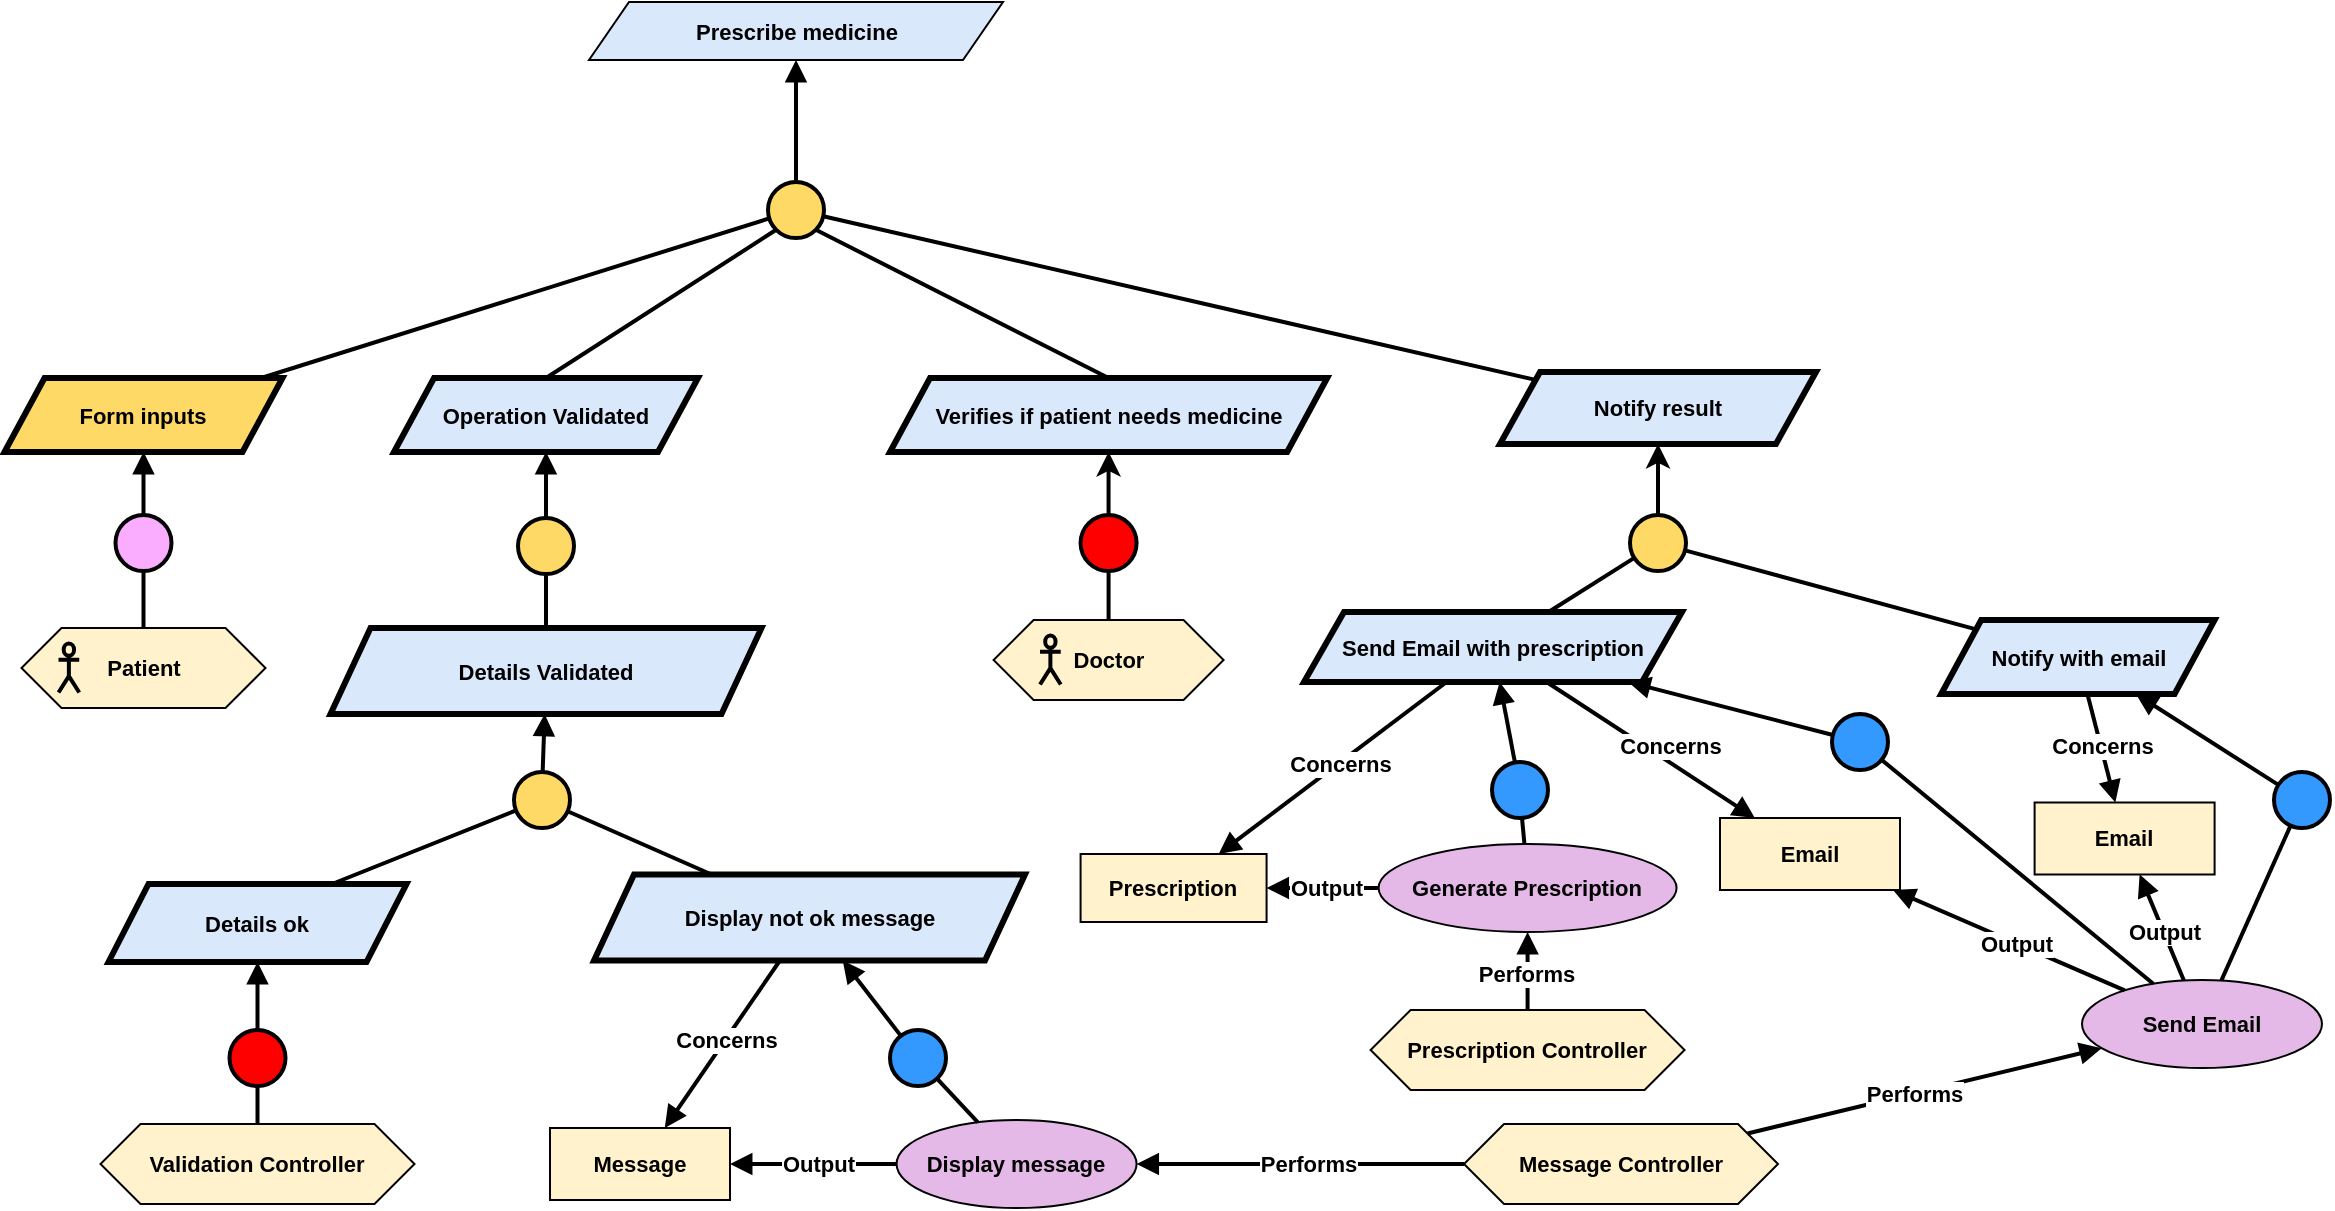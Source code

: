 <mxfile version="24.2.7" type="github">
  <diagram name="Page-1" id="mz4_vveC861On1MgIZYT">
    <mxGraphModel dx="2634" dy="738" grid="0" gridSize="10" guides="1" tooltips="1" connect="1" arrows="1" fold="1" page="0" pageScale="1" pageWidth="827" pageHeight="1169" math="0" shadow="0">
      <root>
        <mxCell id="0" />
        <mxCell id="1" parent="0" />
        <mxCell id="NAf_71bBDKMUJ81Nebbl-1" value="&lt;b&gt;Prescribe medicine&lt;/b&gt;" style="shape=parallelogram;perimeter=parallelogramPerimeter;whiteSpace=wrap;html=1;fixedSize=1;fillColor=#dae8fc;strokeColor=#000000;fontFamily=Helvetica;fontSize=11;fontColor=default;labelBackgroundColor=none;" parent="1" vertex="1">
          <mxGeometry x="-721.5" y="397" width="207" height="29" as="geometry" />
        </mxCell>
        <mxCell id="NAf_71bBDKMUJ81Nebbl-4" value="&lt;b&gt;Form inputs&lt;/b&gt;" style="shape=parallelogram;perimeter=parallelogramPerimeter;whiteSpace=wrap;html=1;fixedSize=1;fillColor=#FFD966;strokeColor=#000000;strokeWidth=3;fontFamily=Helvetica;fontSize=11;fontColor=default;labelBackgroundColor=none;" parent="1" vertex="1">
          <mxGeometry x="-1013.75" y="585" width="139" height="37" as="geometry" />
        </mxCell>
        <mxCell id="NAf_71bBDKMUJ81Nebbl-5" value="&lt;b&gt;Patient&lt;/b&gt;" style="shape=hexagon;perimeter=hexagonPerimeter2;whiteSpace=wrap;html=1;fixedSize=1;fillColor=#FFF2CC;fontFamily=Helvetica;fontSize=11;fontColor=default;labelBackgroundColor=none;" parent="1" vertex="1">
          <mxGeometry x="-1005.25" y="710" width="122" height="40" as="geometry" />
        </mxCell>
        <mxCell id="NAf_71bBDKMUJ81Nebbl-6" value="" style="shape=umlActor;verticalLabelPosition=bottom;verticalAlign=top;html=1;outlineConnect=0;fillColor=none;strokeWidth=2;fontFamily=Helvetica;fontSize=11;fontColor=default;labelBackgroundColor=default;" parent="1" vertex="1">
          <mxGeometry x="-986.747" y="717.75" width="10.373" height="24.5" as="geometry" />
        </mxCell>
        <mxCell id="NAf_71bBDKMUJ81Nebbl-11" value="" style="ellipse;whiteSpace=wrap;html=1;aspect=fixed;fillColor=#FFD966;strokeWidth=2;" parent="1" vertex="1">
          <mxGeometry x="-632" y="487" width="28" height="28" as="geometry" />
        </mxCell>
        <mxCell id="NAf_71bBDKMUJ81Nebbl-12" value="" style="endArrow=block;html=1;rounded=0;endFill=1;strokeWidth=2;" parent="1" source="NAf_71bBDKMUJ81Nebbl-11" target="NAf_71bBDKMUJ81Nebbl-1" edge="1">
          <mxGeometry width="50" height="50" relative="1" as="geometry">
            <mxPoint x="-573.095" y="520.972" as="sourcePoint" />
            <mxPoint x="-609.001" y="392" as="targetPoint" />
          </mxGeometry>
        </mxCell>
        <mxCell id="NAf_71bBDKMUJ81Nebbl-13" value="" style="endArrow=none;html=1;rounded=0;strokeWidth=2;" parent="1" source="NAf_71bBDKMUJ81Nebbl-4" target="NAf_71bBDKMUJ81Nebbl-11" edge="1">
          <mxGeometry width="50" height="50" relative="1" as="geometry">
            <mxPoint x="-574.09" y="583" as="sourcePoint" />
            <mxPoint x="-549.09" y="519" as="targetPoint" />
          </mxGeometry>
        </mxCell>
        <mxCell id="NAf_71bBDKMUJ81Nebbl-14" value="" style="ellipse;whiteSpace=wrap;html=1;aspect=fixed;fillColor=#FAADFF;strokeWidth=2;fontFamily=Helvetica;fontSize=11;fontColor=default;labelBackgroundColor=default;" parent="1" vertex="1">
          <mxGeometry x="-958.25" y="653.5" width="28" height="28" as="geometry" />
        </mxCell>
        <mxCell id="NAf_71bBDKMUJ81Nebbl-15" value="" style="endArrow=block;html=1;rounded=0;endFill=1;strokeWidth=2;strokeColor=default;align=center;verticalAlign=middle;fontFamily=Helvetica;fontSize=11;fontColor=default;labelBackgroundColor=default;" parent="1" source="NAf_71bBDKMUJ81Nebbl-14" target="NAf_71bBDKMUJ81Nebbl-4" edge="1">
          <mxGeometry width="50" height="50" relative="1" as="geometry">
            <mxPoint x="-841.005" y="558.222" as="sourcePoint" />
            <mxPoint x="-845" y="513.25" as="targetPoint" />
          </mxGeometry>
        </mxCell>
        <mxCell id="NAf_71bBDKMUJ81Nebbl-16" value="" style="endArrow=none;html=1;rounded=0;strokeWidth=2;strokeColor=default;align=center;verticalAlign=middle;fontFamily=Helvetica;fontSize=11;fontColor=default;labelBackgroundColor=default;" parent="1" source="NAf_71bBDKMUJ81Nebbl-5" target="NAf_71bBDKMUJ81Nebbl-14" edge="1">
          <mxGeometry width="50" height="50" relative="1" as="geometry">
            <mxPoint x="-758.25" y="602.5" as="sourcePoint" />
            <mxPoint x="-733.25" y="538.5" as="targetPoint" />
          </mxGeometry>
        </mxCell>
        <mxCell id="Y2q3cdXpg3gYS_F4CGY1-3" value="" style="ellipse;whiteSpace=wrap;html=1;aspect=fixed;fillColor=#FF0000;strokeWidth=2;fontFamily=Helvetica;fontSize=11;fontColor=default;labelBackgroundColor=default;" parent="1" vertex="1">
          <mxGeometry x="-475.71" y="653.5" width="28" height="28" as="geometry" />
        </mxCell>
        <mxCell id="Y2q3cdXpg3gYS_F4CGY1-4" value="" style="endArrow=none;html=1;rounded=0;strokeWidth=2;strokeColor=default;align=center;verticalAlign=middle;fontFamily=Helvetica;fontSize=11;fontColor=default;labelBackgroundColor=default;" parent="1" source="Y2q3cdXpg3gYS_F4CGY1-1" target="Y2q3cdXpg3gYS_F4CGY1-3" edge="1">
          <mxGeometry width="50" height="50" relative="1" as="geometry">
            <mxPoint x="60.8" y="620.5" as="sourcePoint" />
            <mxPoint x="85.8" y="556.5" as="targetPoint" />
          </mxGeometry>
        </mxCell>
        <mxCell id="Y2q3cdXpg3gYS_F4CGY1-5" value="&lt;b&gt;Validation Controller&lt;/b&gt;" style="shape=hexagon;perimeter=hexagonPerimeter2;whiteSpace=wrap;html=1;fixedSize=1;fillColor=#FFF2CC;fontFamily=Helvetica;fontSize=11;fontColor=default;labelBackgroundColor=none;" parent="1" vertex="1">
          <mxGeometry x="-965.75" y="958" width="157" height="40" as="geometry" />
        </mxCell>
        <mxCell id="Y2q3cdXpg3gYS_F4CGY1-6" value="&lt;b&gt;Operation Validated&lt;/b&gt;" style="shape=parallelogram;perimeter=parallelogramPerimeter;whiteSpace=wrap;html=1;fixedSize=1;strokeWidth=3;fontFamily=Helvetica;fontSize=11;labelBackgroundColor=none;fillColor=#dae8fc;strokeColor=default;" parent="1" vertex="1">
          <mxGeometry x="-819" y="585" width="152" height="37" as="geometry" />
        </mxCell>
        <mxCell id="Y2q3cdXpg3gYS_F4CGY1-10" value="" style="endArrow=none;html=1;rounded=0;exitX=0.5;exitY=0;exitDx=0;exitDy=0;entryX=0;entryY=1;entryDx=0;entryDy=0;strokeWidth=2;" parent="1" source="Y2q3cdXpg3gYS_F4CGY1-6" target="NAf_71bBDKMUJ81Nebbl-11" edge="1">
          <mxGeometry width="50" height="50" relative="1" as="geometry">
            <mxPoint x="-546" y="627" as="sourcePoint" />
            <mxPoint x="-496" y="577" as="targetPoint" />
          </mxGeometry>
        </mxCell>
        <mxCell id="Y2q3cdXpg3gYS_F4CGY1-11" value="&lt;b&gt;Verifies if patient needs medicine&lt;/b&gt;" style="shape=parallelogram;perimeter=parallelogramPerimeter;whiteSpace=wrap;html=1;fixedSize=1;strokeWidth=3;fontFamily=Helvetica;fontSize=11;labelBackgroundColor=none;fillColor=#dae8fc;strokeColor=default;" parent="1" vertex="1">
          <mxGeometry x="-571" y="585" width="218.59" height="37" as="geometry" />
        </mxCell>
        <mxCell id="Y2q3cdXpg3gYS_F4CGY1-12" value="" style="endArrow=classic;html=1;rounded=0;strokeWidth=2;" parent="1" source="Y2q3cdXpg3gYS_F4CGY1-3" target="Y2q3cdXpg3gYS_F4CGY1-11" edge="1">
          <mxGeometry width="50" height="50" relative="1" as="geometry">
            <mxPoint x="-373.41" y="736.75" as="sourcePoint" />
            <mxPoint x="-323.41" y="686.75" as="targetPoint" />
          </mxGeometry>
        </mxCell>
        <mxCell id="Y2q3cdXpg3gYS_F4CGY1-13" value="" style="endArrow=none;html=1;rounded=0;exitX=0.5;exitY=0;exitDx=0;exitDy=0;entryX=1;entryY=1;entryDx=0;entryDy=0;strokeWidth=2;" parent="1" source="Y2q3cdXpg3gYS_F4CGY1-11" target="NAf_71bBDKMUJ81Nebbl-11" edge="1">
          <mxGeometry width="50" height="50" relative="1" as="geometry">
            <mxPoint x="-391" y="561" as="sourcePoint" />
            <mxPoint x="-341" y="511" as="targetPoint" />
          </mxGeometry>
        </mxCell>
        <mxCell id="Srp8RIZWX6XnTQrPYsoG-2" value="" style="ellipse;whiteSpace=wrap;html=1;aspect=fixed;fillColor=#FFD966;strokeWidth=2;" parent="1" vertex="1">
          <mxGeometry x="-757" y="655" width="28" height="28" as="geometry" />
        </mxCell>
        <mxCell id="Srp8RIZWX6XnTQrPYsoG-3" value="" style="endArrow=block;html=1;rounded=0;endFill=1;strokeWidth=2;" parent="1" source="Srp8RIZWX6XnTQrPYsoG-2" target="Y2q3cdXpg3gYS_F4CGY1-6" edge="1">
          <mxGeometry width="50" height="50" relative="1" as="geometry">
            <mxPoint x="-733.005" y="717.972" as="sourcePoint" />
            <mxPoint x="-737" y="673" as="targetPoint" />
          </mxGeometry>
        </mxCell>
        <mxCell id="Srp8RIZWX6XnTQrPYsoG-4" value="" style="endArrow=none;html=1;rounded=0;strokeWidth=2;" parent="1" source="Srp8RIZWX6XnTQrPYsoG-5" target="Srp8RIZWX6XnTQrPYsoG-2" edge="1">
          <mxGeometry width="50" height="50" relative="1" as="geometry">
            <mxPoint x="-734" y="780" as="sourcePoint" />
            <mxPoint x="-709" y="716" as="targetPoint" />
          </mxGeometry>
        </mxCell>
        <mxCell id="Srp8RIZWX6XnTQrPYsoG-5" value="&lt;b&gt;Details Validated&lt;/b&gt;" style="shape=parallelogram;perimeter=parallelogramPerimeter;whiteSpace=wrap;html=1;fixedSize=1;fillColor=#dae8fc;strokeColor=#000000;strokeWidth=3;fontFamily=Helvetica;fontSize=11;fontColor=default;labelBackgroundColor=none;" parent="1" vertex="1">
          <mxGeometry x="-850.75" y="710" width="215.5" height="43" as="geometry" />
        </mxCell>
        <mxCell id="Srp8RIZWX6XnTQrPYsoG-6" value="&lt;b&gt;Details ok&lt;/b&gt;" style="shape=parallelogram;perimeter=parallelogramPerimeter;whiteSpace=wrap;html=1;fixedSize=1;fillColor=#dae8fc;strokeColor=#000000;strokeWidth=3;fontFamily=Helvetica;fontSize=11;fontColor=default;labelBackgroundColor=none;" parent="1" vertex="1">
          <mxGeometry x="-961.75" y="838" width="149" height="39" as="geometry" />
        </mxCell>
        <mxCell id="Srp8RIZWX6XnTQrPYsoG-9" value="&lt;b&gt;Display not ok message&lt;/b&gt;" style="shape=parallelogram;perimeter=parallelogramPerimeter;whiteSpace=wrap;html=1;fixedSize=1;fillColor=#dae8fc;strokeColor=#000000;strokeWidth=3;fontFamily=Helvetica;fontSize=11;fontColor=default;labelBackgroundColor=none;" parent="1" vertex="1">
          <mxGeometry x="-719" y="833.25" width="215.5" height="43" as="geometry" />
        </mxCell>
        <mxCell id="Srp8RIZWX6XnTQrPYsoG-10" value="&lt;b&gt;Display message&lt;/b&gt;" style="ellipse;whiteSpace=wrap;html=1;fillColor=#E4B9E7;strokeColor=#000000;fontFamily=Helvetica;fontSize=11;fontColor=default;labelBackgroundColor=none;" parent="1" vertex="1">
          <mxGeometry x="-567.71" y="956" width="120" height="44" as="geometry" />
        </mxCell>
        <mxCell id="Srp8RIZWX6XnTQrPYsoG-14" value="" style="ellipse;whiteSpace=wrap;html=1;aspect=fixed;fillColor=#3399FF;strokeWidth=2;" parent="1" vertex="1">
          <mxGeometry x="-571" y="911" width="28" height="28" as="geometry" />
        </mxCell>
        <mxCell id="Srp8RIZWX6XnTQrPYsoG-15" value="" style="endArrow=block;html=1;rounded=0;endFill=1;strokeWidth=2;" parent="1" source="Srp8RIZWX6XnTQrPYsoG-14" target="Srp8RIZWX6XnTQrPYsoG-9" edge="1">
          <mxGeometry width="50" height="50" relative="1" as="geometry">
            <mxPoint x="-462.619" y="925.984" as="sourcePoint" />
            <mxPoint x="-495.999" y="890.25" as="targetPoint" />
          </mxGeometry>
        </mxCell>
        <mxCell id="Srp8RIZWX6XnTQrPYsoG-16" value="" style="endArrow=none;html=1;rounded=0;strokeWidth=2;" parent="1" source="Srp8RIZWX6XnTQrPYsoG-10" target="Srp8RIZWX6XnTQrPYsoG-14" edge="1">
          <mxGeometry width="50" height="50" relative="1" as="geometry">
            <mxPoint x="-528" y="985.25" as="sourcePoint" />
            <mxPoint x="-503" y="921.25" as="targetPoint" />
          </mxGeometry>
        </mxCell>
        <mxCell id="Srp8RIZWX6XnTQrPYsoG-17" value="&lt;b&gt;Message&lt;/b&gt;" style="rounded=0;whiteSpace=wrap;html=1;fillColor=#FFF2CC;fontFamily=Helvetica;fontSize=11;fontColor=default;labelBackgroundColor=none;" parent="1" vertex="1">
          <mxGeometry x="-741" y="960" width="90" height="36" as="geometry" />
        </mxCell>
        <mxCell id="Srp8RIZWX6XnTQrPYsoG-20" value="" style="endArrow=block;html=1;rounded=0;endFill=1;strokeWidth=2;" parent="1" source="Srp8RIZWX6XnTQrPYsoG-9" target="Srp8RIZWX6XnTQrPYsoG-17" edge="1">
          <mxGeometry width="50" height="50" relative="1" as="geometry">
            <mxPoint x="-617.0" y="889.25" as="sourcePoint" />
            <mxPoint x="-692.0" y="992.25" as="targetPoint" />
          </mxGeometry>
        </mxCell>
        <mxCell id="Srp8RIZWX6XnTQrPYsoG-21" value="&lt;b&gt;Concerns&lt;/b&gt;" style="edgeLabel;html=1;align=center;verticalAlign=middle;resizable=0;points=[];" parent="Srp8RIZWX6XnTQrPYsoG-20" vertex="1" connectable="0">
          <mxGeometry x="-0.054" relative="1" as="geometry">
            <mxPoint as="offset" />
          </mxGeometry>
        </mxCell>
        <mxCell id="Srp8RIZWX6XnTQrPYsoG-22" value="" style="endArrow=block;html=1;rounded=0;endFill=1;strokeWidth=2;" parent="1" source="Srp8RIZWX6XnTQrPYsoG-10" target="Srp8RIZWX6XnTQrPYsoG-17" edge="1">
          <mxGeometry width="50" height="50" relative="1" as="geometry">
            <mxPoint x="-525" y="1052.25" as="sourcePoint" />
            <mxPoint x="-615" y="1056.25" as="targetPoint" />
          </mxGeometry>
        </mxCell>
        <mxCell id="Srp8RIZWX6XnTQrPYsoG-23" value="&lt;b&gt;Output&lt;/b&gt;" style="edgeLabel;html=1;align=center;verticalAlign=middle;resizable=0;points=[];" parent="Srp8RIZWX6XnTQrPYsoG-22" vertex="1" connectable="0">
          <mxGeometry x="-0.054" relative="1" as="geometry">
            <mxPoint as="offset" />
          </mxGeometry>
        </mxCell>
        <mxCell id="Srp8RIZWX6XnTQrPYsoG-24" value="" style="ellipse;whiteSpace=wrap;html=1;aspect=fixed;fillColor=#FF0000;strokeWidth=2;" parent="1" vertex="1">
          <mxGeometry x="-901.25" y="911" width="28" height="28" as="geometry" />
        </mxCell>
        <mxCell id="Srp8RIZWX6XnTQrPYsoG-25" value="" style="endArrow=block;html=1;rounded=0;endFill=1;strokeWidth=2;" parent="1" source="Srp8RIZWX6XnTQrPYsoG-24" target="Srp8RIZWX6XnTQrPYsoG-6" edge="1">
          <mxGeometry width="50" height="50" relative="1" as="geometry">
            <mxPoint x="-990.005" y="1064.972" as="sourcePoint" />
            <mxPoint x="-994" y="1020" as="targetPoint" />
          </mxGeometry>
        </mxCell>
        <mxCell id="Srp8RIZWX6XnTQrPYsoG-26" value="" style="endArrow=none;html=1;rounded=0;strokeWidth=2;" parent="1" source="Y2q3cdXpg3gYS_F4CGY1-5" target="Srp8RIZWX6XnTQrPYsoG-24" edge="1">
          <mxGeometry width="50" height="50" relative="1" as="geometry">
            <mxPoint x="-991" y="1127" as="sourcePoint" />
            <mxPoint x="-966" y="1063" as="targetPoint" />
          </mxGeometry>
        </mxCell>
        <mxCell id="Srp8RIZWX6XnTQrPYsoG-27" value="" style="ellipse;whiteSpace=wrap;html=1;aspect=fixed;fillColor=#FFD966;strokeWidth=2;" parent="1" vertex="1">
          <mxGeometry x="-759" y="782" width="28" height="28" as="geometry" />
        </mxCell>
        <mxCell id="Srp8RIZWX6XnTQrPYsoG-28" value="" style="endArrow=block;html=1;rounded=0;endFill=1;strokeWidth=2;" parent="1" source="Srp8RIZWX6XnTQrPYsoG-27" target="Srp8RIZWX6XnTQrPYsoG-5" edge="1">
          <mxGeometry width="50" height="50" relative="1" as="geometry">
            <mxPoint x="-763.005" y="811.972" as="sourcePoint" />
            <mxPoint x="-767" y="767" as="targetPoint" />
          </mxGeometry>
        </mxCell>
        <mxCell id="Srp8RIZWX6XnTQrPYsoG-29" value="" style="endArrow=none;html=1;rounded=0;strokeWidth=2;exitX=0.75;exitY=0;exitDx=0;exitDy=0;" parent="1" source="Srp8RIZWX6XnTQrPYsoG-6" target="Srp8RIZWX6XnTQrPYsoG-27" edge="1">
          <mxGeometry width="50" height="50" relative="1" as="geometry">
            <mxPoint x="-764" y="874" as="sourcePoint" />
            <mxPoint x="-739" y="810" as="targetPoint" />
          </mxGeometry>
        </mxCell>
        <mxCell id="Srp8RIZWX6XnTQrPYsoG-30" value="" style="endArrow=none;html=1;rounded=0;strokeWidth=2;" parent="1" source="Srp8RIZWX6XnTQrPYsoG-27" target="Srp8RIZWX6XnTQrPYsoG-9" edge="1">
          <mxGeometry width="50" height="50" relative="1" as="geometry">
            <mxPoint x="-751.62" y="880.12" as="sourcePoint" />
            <mxPoint x="-627.62" y="810.12" as="targetPoint" />
          </mxGeometry>
        </mxCell>
        <mxCell id="Srp8RIZWX6XnTQrPYsoG-31" value="&lt;b&gt;Send Email with prescription&lt;/b&gt;" style="shape=parallelogram;perimeter=parallelogramPerimeter;whiteSpace=wrap;html=1;fixedSize=1;fillColor=#dae8fc;strokeColor=#000000;strokeWidth=3;fontFamily=Helvetica;fontSize=11;fontColor=default;labelBackgroundColor=none;" parent="1" vertex="1">
          <mxGeometry x="-364" y="702" width="189" height="35" as="geometry" />
        </mxCell>
        <mxCell id="Srp8RIZWX6XnTQrPYsoG-32" value="" style="ellipse;whiteSpace=wrap;html=1;aspect=fixed;fillColor=#FFD966;strokeWidth=2;" parent="1" vertex="1">
          <mxGeometry x="-201" y="653.5" width="28" height="28" as="geometry" />
        </mxCell>
        <mxCell id="Srp8RIZWX6XnTQrPYsoG-34" value="" style="endArrow=none;html=1;rounded=0;strokeWidth=2;" parent="1" source="Srp8RIZWX6XnTQrPYsoG-31" target="Srp8RIZWX6XnTQrPYsoG-32" edge="1">
          <mxGeometry width="50" height="50" relative="1" as="geometry">
            <mxPoint x="-24.7" y="847" as="sourcePoint" />
            <mxPoint x="0.3" y="783" as="targetPoint" />
          </mxGeometry>
        </mxCell>
        <mxCell id="Srp8RIZWX6XnTQrPYsoG-35" value="&lt;b&gt;Notify with email&lt;/b&gt;" style="shape=parallelogram;perimeter=parallelogramPerimeter;whiteSpace=wrap;html=1;fixedSize=1;fillColor=#dae8fc;strokeColor=#000000;strokeWidth=3;fontFamily=Helvetica;fontSize=11;fontColor=default;labelBackgroundColor=none;" parent="1" vertex="1">
          <mxGeometry x="-45.4" y="706" width="136.7" height="37" as="geometry" />
        </mxCell>
        <mxCell id="Srp8RIZWX6XnTQrPYsoG-36" value="" style="endArrow=none;html=1;rounded=0;strokeWidth=2;" parent="1" source="Srp8RIZWX6XnTQrPYsoG-35" target="Srp8RIZWX6XnTQrPYsoG-32" edge="1">
          <mxGeometry width="50" height="50" relative="1" as="geometry">
            <mxPoint x="-224.7" y="745" as="sourcePoint" />
            <mxPoint x="-197.7" y="709" as="targetPoint" />
          </mxGeometry>
        </mxCell>
        <mxCell id="Srp8RIZWX6XnTQrPYsoG-37" value="&lt;b&gt;Send Email&lt;/b&gt;" style="ellipse;whiteSpace=wrap;html=1;fillColor=#E4B9E7;strokeColor=#000000;fontFamily=Helvetica;fontSize=11;fontColor=default;labelBackgroundColor=none;" parent="1" vertex="1">
          <mxGeometry x="25.0" y="886" width="120" height="44" as="geometry" />
        </mxCell>
        <mxCell id="Srp8RIZWX6XnTQrPYsoG-38" value="" style="ellipse;whiteSpace=wrap;html=1;aspect=fixed;fillColor=#3399FF;strokeWidth=2;" parent="1" vertex="1">
          <mxGeometry x="121.0" y="782" width="28" height="28" as="geometry" />
        </mxCell>
        <mxCell id="Srp8RIZWX6XnTQrPYsoG-39" value="" style="endArrow=block;html=1;rounded=0;endFill=1;strokeWidth=2;" parent="1" source="Srp8RIZWX6XnTQrPYsoG-38" target="Srp8RIZWX6XnTQrPYsoG-35" edge="1">
          <mxGeometry width="50" height="50" relative="1" as="geometry">
            <mxPoint x="225.295" y="839.222" as="sourcePoint" />
            <mxPoint x="205.997" y="768.25" as="targetPoint" />
          </mxGeometry>
        </mxCell>
        <mxCell id="Srp8RIZWX6XnTQrPYsoG-40" value="" style="endArrow=none;html=1;rounded=0;strokeWidth=2;" parent="1" source="Srp8RIZWX6XnTQrPYsoG-37" target="Srp8RIZWX6XnTQrPYsoG-38" edge="1">
          <mxGeometry width="50" height="50" relative="1" as="geometry">
            <mxPoint x="224.3" y="901.25" as="sourcePoint" />
            <mxPoint x="249.3" y="837.25" as="targetPoint" />
          </mxGeometry>
        </mxCell>
        <mxCell id="Srp8RIZWX6XnTQrPYsoG-41" value="&lt;b&gt;Email&lt;/b&gt;" style="rounded=0;whiteSpace=wrap;html=1;fillColor=#FFF2CC;fontFamily=Helvetica;fontSize=11;fontColor=default;labelBackgroundColor=none;" parent="1" vertex="1">
          <mxGeometry x="1.3" y="797.25" width="90" height="36" as="geometry" />
        </mxCell>
        <mxCell id="Srp8RIZWX6XnTQrPYsoG-42" value="" style="endArrow=block;html=1;rounded=0;endFill=1;strokeWidth=2;" parent="1" source="Srp8RIZWX6XnTQrPYsoG-35" target="Srp8RIZWX6XnTQrPYsoG-41" edge="1">
          <mxGeometry width="50" height="50" relative="1" as="geometry">
            <mxPoint x="162.729" y="768.25" as="sourcePoint" />
            <mxPoint x="293.3" y="1014.25" as="targetPoint" />
          </mxGeometry>
        </mxCell>
        <mxCell id="Srp8RIZWX6XnTQrPYsoG-43" value="&lt;b&gt;Concerns&lt;/b&gt;" style="edgeLabel;html=1;align=center;verticalAlign=middle;resizable=0;points=[];" parent="Srp8RIZWX6XnTQrPYsoG-42" vertex="1" connectable="0">
          <mxGeometry x="-0.054" relative="1" as="geometry">
            <mxPoint as="offset" />
          </mxGeometry>
        </mxCell>
        <mxCell id="Srp8RIZWX6XnTQrPYsoG-44" value="" style="endArrow=block;html=1;rounded=0;endFill=1;strokeWidth=2;" parent="1" source="Srp8RIZWX6XnTQrPYsoG-37" target="Srp8RIZWX6XnTQrPYsoG-41" edge="1">
          <mxGeometry width="50" height="50" relative="1" as="geometry">
            <mxPoint x="296.3" y="879.25" as="sourcePoint" />
            <mxPoint x="195.3" y="889.25" as="targetPoint" />
          </mxGeometry>
        </mxCell>
        <mxCell id="Srp8RIZWX6XnTQrPYsoG-45" value="&lt;b&gt;Output&lt;/b&gt;" style="edgeLabel;html=1;align=center;verticalAlign=middle;resizable=0;points=[];" parent="Srp8RIZWX6XnTQrPYsoG-44" vertex="1" connectable="0">
          <mxGeometry x="-0.054" relative="1" as="geometry">
            <mxPoint as="offset" />
          </mxGeometry>
        </mxCell>
        <mxCell id="Srp8RIZWX6XnTQrPYsoG-46" value="&lt;b&gt;Generate Prescription&lt;/b&gt;" style="ellipse;whiteSpace=wrap;html=1;fillColor=#E4B9E7;strokeColor=#000000;fontFamily=Helvetica;fontSize=11;fontColor=default;labelBackgroundColor=none;" parent="1" vertex="1">
          <mxGeometry x="-326.71" y="818" width="149" height="44" as="geometry" />
        </mxCell>
        <mxCell id="Srp8RIZWX6XnTQrPYsoG-47" value="" style="ellipse;whiteSpace=wrap;html=1;aspect=fixed;fillColor=#3399FF;strokeWidth=2;" parent="1" vertex="1">
          <mxGeometry x="-270" y="777" width="28" height="28" as="geometry" />
        </mxCell>
        <mxCell id="Srp8RIZWX6XnTQrPYsoG-48" value="" style="endArrow=block;html=1;rounded=0;endFill=1;strokeWidth=2;" parent="1" source="Srp8RIZWX6XnTQrPYsoG-47" target="Srp8RIZWX6XnTQrPYsoG-31" edge="1">
          <mxGeometry width="50" height="50" relative="1" as="geometry">
            <mxPoint x="-186.705" y="815.972" as="sourcePoint" />
            <mxPoint x="-190.7" y="771" as="targetPoint" />
          </mxGeometry>
        </mxCell>
        <mxCell id="Srp8RIZWX6XnTQrPYsoG-49" value="" style="endArrow=none;html=1;rounded=0;strokeWidth=2;" parent="1" source="Srp8RIZWX6XnTQrPYsoG-46" target="Srp8RIZWX6XnTQrPYsoG-47" edge="1">
          <mxGeometry width="50" height="50" relative="1" as="geometry">
            <mxPoint x="-132.41" y="861" as="sourcePoint" />
            <mxPoint x="-107.41" y="797" as="targetPoint" />
          </mxGeometry>
        </mxCell>
        <mxCell id="Srp8RIZWX6XnTQrPYsoG-50" value="&lt;b&gt;Prescription&lt;/b&gt;" style="rounded=0;whiteSpace=wrap;html=1;fillColor=#FFF2CC;fontFamily=Helvetica;fontSize=11;fontColor=default;labelBackgroundColor=none;" parent="1" vertex="1">
          <mxGeometry x="-475.71" y="823" width="93" height="34" as="geometry" />
        </mxCell>
        <mxCell id="Srp8RIZWX6XnTQrPYsoG-51" value="" style="endArrow=block;html=1;rounded=0;endFill=1;strokeWidth=2;" parent="1" source="Srp8RIZWX6XnTQrPYsoG-46" target="Srp8RIZWX6XnTQrPYsoG-50" edge="1">
          <mxGeometry width="50" height="50" relative="1" as="geometry">
            <mxPoint x="-168.41" y="915" as="sourcePoint" />
            <mxPoint x="-272.41" y="911" as="targetPoint" />
          </mxGeometry>
        </mxCell>
        <mxCell id="Srp8RIZWX6XnTQrPYsoG-52" value="&lt;b&gt;Output&lt;/b&gt;" style="edgeLabel;html=1;align=center;verticalAlign=middle;resizable=0;points=[];" parent="Srp8RIZWX6XnTQrPYsoG-51" vertex="1" connectable="0">
          <mxGeometry x="-0.054" relative="1" as="geometry">
            <mxPoint as="offset" />
          </mxGeometry>
        </mxCell>
        <mxCell id="Srp8RIZWX6XnTQrPYsoG-53" value="" style="endArrow=block;html=1;rounded=0;endFill=1;strokeWidth=2;" parent="1" source="Srp8RIZWX6XnTQrPYsoG-31" target="Srp8RIZWX6XnTQrPYsoG-50" edge="1">
          <mxGeometry width="50" height="50" relative="1" as="geometry">
            <mxPoint x="-227.7" y="858" as="sourcePoint" />
            <mxPoint x="-252.7" y="824" as="targetPoint" />
          </mxGeometry>
        </mxCell>
        <mxCell id="Srp8RIZWX6XnTQrPYsoG-54" value="&lt;b&gt;Concerns&lt;/b&gt;" style="edgeLabel;html=1;align=center;verticalAlign=middle;resizable=0;points=[];" parent="Srp8RIZWX6XnTQrPYsoG-53" vertex="1" connectable="0">
          <mxGeometry x="-0.054" relative="1" as="geometry">
            <mxPoint as="offset" />
          </mxGeometry>
        </mxCell>
        <mxCell id="Srp8RIZWX6XnTQrPYsoG-55" value="&lt;b&gt;Email&lt;/b&gt;" style="rounded=0;whiteSpace=wrap;html=1;fillColor=#FFF2CC;fontFamily=Helvetica;fontSize=11;fontColor=default;labelBackgroundColor=none;" parent="1" vertex="1">
          <mxGeometry x="-156.0" y="805" width="90" height="36" as="geometry" />
        </mxCell>
        <mxCell id="Srp8RIZWX6XnTQrPYsoG-56" value="" style="endArrow=block;html=1;rounded=0;endFill=1;strokeWidth=2;" parent="1" source="Srp8RIZWX6XnTQrPYsoG-37" target="Srp8RIZWX6XnTQrPYsoG-55" edge="1">
          <mxGeometry width="50" height="50" relative="1" as="geometry">
            <mxPoint x="257.3" y="894" as="sourcePoint" />
            <mxPoint x="153.3" y="890" as="targetPoint" />
          </mxGeometry>
        </mxCell>
        <mxCell id="Srp8RIZWX6XnTQrPYsoG-57" value="&lt;b&gt;Output&lt;/b&gt;" style="edgeLabel;html=1;align=center;verticalAlign=middle;resizable=0;points=[];" parent="Srp8RIZWX6XnTQrPYsoG-56" vertex="1" connectable="0">
          <mxGeometry x="-0.054" relative="1" as="geometry">
            <mxPoint as="offset" />
          </mxGeometry>
        </mxCell>
        <mxCell id="Srp8RIZWX6XnTQrPYsoG-58" value="" style="ellipse;whiteSpace=wrap;html=1;aspect=fixed;fillColor=#3399FF;strokeWidth=2;" parent="1" vertex="1">
          <mxGeometry x="-100.0" y="753" width="28" height="28" as="geometry" />
        </mxCell>
        <mxCell id="Srp8RIZWX6XnTQrPYsoG-59" value="" style="endArrow=block;html=1;rounded=0;endFill=1;strokeWidth=2;" parent="1" source="Srp8RIZWX6XnTQrPYsoG-58" target="Srp8RIZWX6XnTQrPYsoG-31" edge="1">
          <mxGeometry width="50" height="50" relative="1" as="geometry">
            <mxPoint x="152.295" y="1021.972" as="sourcePoint" />
            <mxPoint x="129.3" y="967" as="targetPoint" />
          </mxGeometry>
        </mxCell>
        <mxCell id="Srp8RIZWX6XnTQrPYsoG-60" value="" style="endArrow=none;html=1;rounded=0;strokeWidth=2;" parent="1" source="Srp8RIZWX6XnTQrPYsoG-37" target="Srp8RIZWX6XnTQrPYsoG-58" edge="1">
          <mxGeometry width="50" height="50" relative="1" as="geometry">
            <mxPoint x="220.3" y="1079" as="sourcePoint" />
            <mxPoint x="245.3" y="1015" as="targetPoint" />
          </mxGeometry>
        </mxCell>
        <mxCell id="Srp8RIZWX6XnTQrPYsoG-62" value="" style="endArrow=block;html=1;rounded=0;endFill=1;strokeWidth=2;" parent="1" source="Srp8RIZWX6XnTQrPYsoG-31" target="Srp8RIZWX6XnTQrPYsoG-55" edge="1">
          <mxGeometry width="50" height="50" relative="1" as="geometry">
            <mxPoint x="-214.7" y="916" as="sourcePoint" />
            <mxPoint x="4.3" y="821.297" as="targetPoint" />
          </mxGeometry>
        </mxCell>
        <mxCell id="Srp8RIZWX6XnTQrPYsoG-63" value="&lt;b&gt;Concerns&lt;/b&gt;" style="edgeLabel;html=1;align=center;verticalAlign=middle;resizable=0;points=[];" parent="Srp8RIZWX6XnTQrPYsoG-62" vertex="1" connectable="0">
          <mxGeometry x="-0.054" relative="1" as="geometry">
            <mxPoint x="12" y="-1" as="offset" />
          </mxGeometry>
        </mxCell>
        <mxCell id="Srp8RIZWX6XnTQrPYsoG-67" value="" style="group" parent="1" vertex="1" connectable="0">
          <mxGeometry x="-519.21" y="706" width="115" height="40" as="geometry" />
        </mxCell>
        <mxCell id="Y2q3cdXpg3gYS_F4CGY1-1" value="&lt;b&gt;Doctor&lt;/b&gt;" style="shape=hexagon;perimeter=hexagonPerimeter2;whiteSpace=wrap;html=1;fixedSize=1;fillColor=#FFF2CC;fontFamily=Helvetica;fontSize=11;fontColor=default;labelBackgroundColor=none;" parent="Srp8RIZWX6XnTQrPYsoG-67" vertex="1">
          <mxGeometry width="115" height="40" as="geometry" />
        </mxCell>
        <mxCell id="Y2q3cdXpg3gYS_F4CGY1-2" value="" style="shape=umlActor;verticalLabelPosition=bottom;verticalAlign=top;html=1;outlineConnect=0;fillColor=none;strokeWidth=2;fontFamily=Helvetica;fontSize=11;fontColor=default;labelBackgroundColor=default;" parent="Srp8RIZWX6XnTQrPYsoG-67" vertex="1">
          <mxGeometry x="23.213" y="7.75" width="10.373" height="24.5" as="geometry" />
        </mxCell>
        <mxCell id="Srp8RIZWX6XnTQrPYsoG-68" value="&lt;b&gt;Notify result&lt;/b&gt;" style="shape=parallelogram;perimeter=parallelogramPerimeter;whiteSpace=wrap;html=1;fixedSize=1;fillColor=#dae8fc;strokeColor=#000000;strokeWidth=3;fontFamily=Helvetica;fontSize=11;fontColor=default;labelBackgroundColor=none;" parent="1" vertex="1">
          <mxGeometry x="-266" y="582" width="158" height="36" as="geometry" />
        </mxCell>
        <mxCell id="Srp8RIZWX6XnTQrPYsoG-69" value="" style="endArrow=none;html=1;rounded=0;strokeWidth=2;" parent="1" source="Srp8RIZWX6XnTQrPYsoG-68" target="NAf_71bBDKMUJ81Nebbl-11" edge="1">
          <mxGeometry width="50" height="50" relative="1" as="geometry">
            <mxPoint x="-409" y="571" as="sourcePoint" />
            <mxPoint x="-555" y="497" as="targetPoint" />
          </mxGeometry>
        </mxCell>
        <mxCell id="Srp8RIZWX6XnTQrPYsoG-70" value="" style="endArrow=classic;html=1;rounded=0;strokeWidth=2;" parent="1" source="Srp8RIZWX6XnTQrPYsoG-32" target="Srp8RIZWX6XnTQrPYsoG-68" edge="1">
          <mxGeometry width="50" height="50" relative="1" as="geometry">
            <mxPoint x="-166.29" y="663" as="sourcePoint" />
            <mxPoint x="-166.29" y="627" as="targetPoint" />
          </mxGeometry>
        </mxCell>
        <mxCell id="TcIv96BgSJ2J3dpmHDGQ-1" value="&lt;b&gt;Message Controller&lt;/b&gt;" style="shape=hexagon;perimeter=hexagonPerimeter2;whiteSpace=wrap;html=1;fixedSize=1;fillColor=#FFF2CC;fontFamily=Helvetica;fontSize=11;fontColor=default;labelBackgroundColor=none;" vertex="1" parent="1">
          <mxGeometry x="-284" y="958" width="157" height="40" as="geometry" />
        </mxCell>
        <mxCell id="TcIv96BgSJ2J3dpmHDGQ-2" value="" style="endArrow=block;html=1;rounded=0;endFill=1;strokeWidth=2;" edge="1" parent="1" source="TcIv96BgSJ2J3dpmHDGQ-1" target="Srp8RIZWX6XnTQrPYsoG-10">
          <mxGeometry width="50" height="50" relative="1" as="geometry">
            <mxPoint x="-72.33" y="961" as="sourcePoint" />
            <mxPoint x="-284" y="926" as="targetPoint" />
          </mxGeometry>
        </mxCell>
        <mxCell id="TcIv96BgSJ2J3dpmHDGQ-3" value="&lt;b&gt;Performs&lt;/b&gt;" style="edgeLabel;html=1;align=center;verticalAlign=middle;resizable=0;points=[];" vertex="1" connectable="0" parent="TcIv96BgSJ2J3dpmHDGQ-2">
          <mxGeometry x="-0.054" relative="1" as="geometry">
            <mxPoint x="-1" as="offset" />
          </mxGeometry>
        </mxCell>
        <mxCell id="TcIv96BgSJ2J3dpmHDGQ-4" value="" style="endArrow=block;html=1;rounded=0;endFill=1;strokeWidth=2;" edge="1" parent="1" source="TcIv96BgSJ2J3dpmHDGQ-1" target="Srp8RIZWX6XnTQrPYsoG-37">
          <mxGeometry width="50" height="50" relative="1" as="geometry">
            <mxPoint x="139.91" y="962.72" as="sourcePoint" />
            <mxPoint x="-24.09" y="967.72" as="targetPoint" />
          </mxGeometry>
        </mxCell>
        <mxCell id="TcIv96BgSJ2J3dpmHDGQ-5" value="&lt;b&gt;Performs&lt;/b&gt;" style="edgeLabel;html=1;align=center;verticalAlign=middle;resizable=0;points=[];" vertex="1" connectable="0" parent="TcIv96BgSJ2J3dpmHDGQ-4">
          <mxGeometry x="-0.054" relative="1" as="geometry">
            <mxPoint x="-1" as="offset" />
          </mxGeometry>
        </mxCell>
        <mxCell id="TcIv96BgSJ2J3dpmHDGQ-6" value="&lt;b&gt;Prescription Controller&lt;/b&gt;" style="shape=hexagon;perimeter=hexagonPerimeter2;whiteSpace=wrap;html=1;fixedSize=1;fillColor=#FFF2CC;fontFamily=Helvetica;fontSize=11;fontColor=default;labelBackgroundColor=none;" vertex="1" parent="1">
          <mxGeometry x="-330.71" y="901" width="157" height="40" as="geometry" />
        </mxCell>
        <mxCell id="TcIv96BgSJ2J3dpmHDGQ-7" value="" style="endArrow=block;html=1;rounded=0;endFill=1;strokeWidth=2;" edge="1" source="TcIv96BgSJ2J3dpmHDGQ-6" parent="1" target="Srp8RIZWX6XnTQrPYsoG-46">
          <mxGeometry width="50" height="50" relative="1" as="geometry">
            <mxPoint x="-99.48" y="919.66" as="sourcePoint" />
            <mxPoint x="-476.15" y="932.66" as="targetPoint" />
          </mxGeometry>
        </mxCell>
        <mxCell id="TcIv96BgSJ2J3dpmHDGQ-8" value="&lt;b&gt;Performs&lt;/b&gt;" style="edgeLabel;html=1;align=center;verticalAlign=middle;resizable=0;points=[];" vertex="1" connectable="0" parent="TcIv96BgSJ2J3dpmHDGQ-7">
          <mxGeometry x="-0.054" relative="1" as="geometry">
            <mxPoint x="-1" as="offset" />
          </mxGeometry>
        </mxCell>
      </root>
    </mxGraphModel>
  </diagram>
</mxfile>
